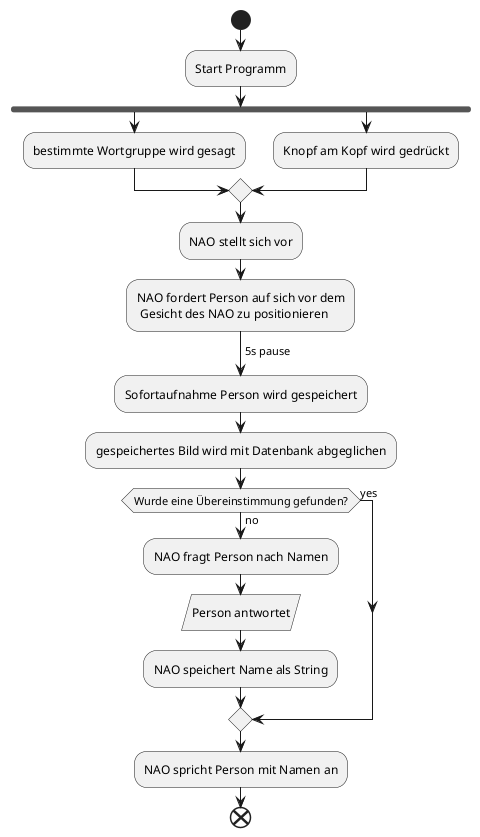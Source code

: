 @startuml

start
:Start Programm;
fork 
    :bestimmte Wortgruppe wird gesagt;
fork again
    :Knopf am Kopf wird gedrückt;
end merge  
:NAO stellt sich vor;
:NAO fordert Person auf sich vor dem\n Gesicht des NAO zu positionieren;
->5s pause;
:Sofortaufnahme Person wird gespeichert;
:gespeichertes Bild wird mit Datenbank abgeglichen;
if(Wurde eine Übereinstimmung gefunden?) then(yes)
else(no)
    :NAO fragt Person nach Namen;
    :Person antwortet/
    :NAO speichert Name als String;
endif 
:NAO spricht Person mit Namen an;
end

@enduml